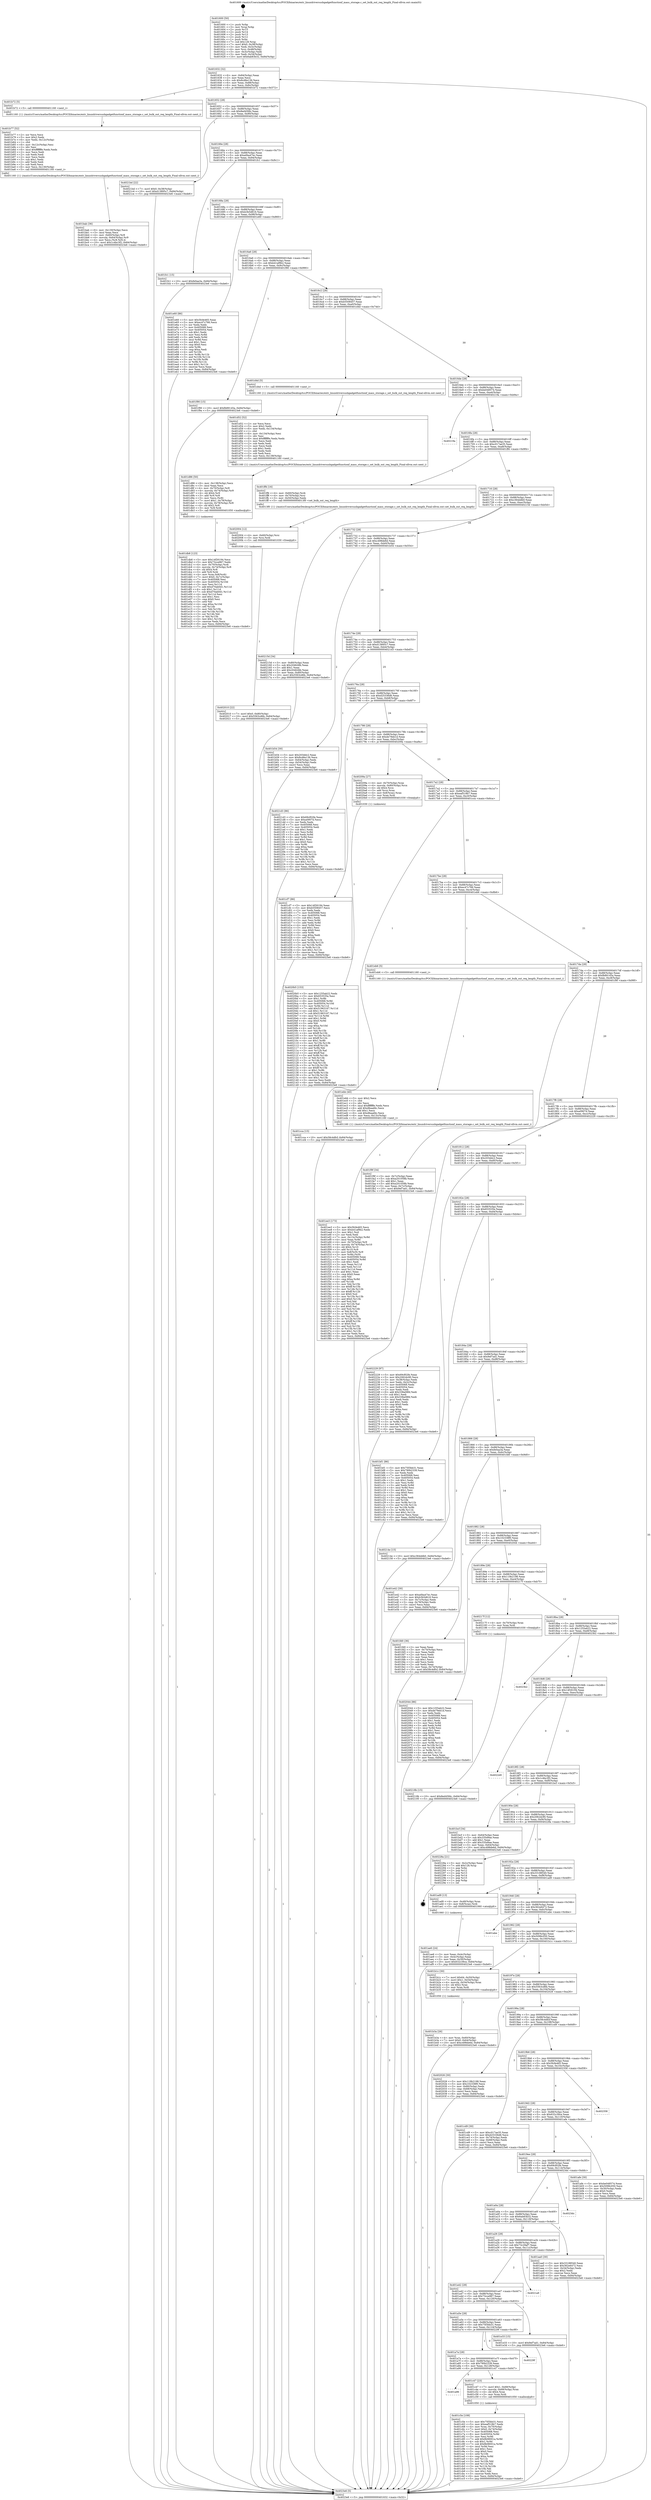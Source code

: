 digraph "0x401600" {
  label = "0x401600 (/mnt/c/Users/mathe/Desktop/tcc/POCII/binaries/extr_linuxdriversusbgadgetfunctionf_mass_storage.c_set_bulk_out_req_length_Final-ollvm.out::main(0))"
  labelloc = "t"
  node[shape=record]

  Entry [label="",width=0.3,height=0.3,shape=circle,fillcolor=black,style=filled]
  "0x401632" [label="{
     0x401632 [32]\l
     | [instrs]\l
     &nbsp;&nbsp;0x401632 \<+6\>: mov -0x84(%rbp),%eax\l
     &nbsp;&nbsp;0x401638 \<+2\>: mov %eax,%ecx\l
     &nbsp;&nbsp;0x40163a \<+6\>: sub $0x8cd6e136,%ecx\l
     &nbsp;&nbsp;0x401640 \<+6\>: mov %eax,-0x88(%rbp)\l
     &nbsp;&nbsp;0x401646 \<+6\>: mov %ecx,-0x8c(%rbp)\l
     &nbsp;&nbsp;0x40164c \<+6\>: je 0000000000401b72 \<main+0x572\>\l
  }"]
  "0x401b72" [label="{
     0x401b72 [5]\l
     | [instrs]\l
     &nbsp;&nbsp;0x401b72 \<+5\>: call 0000000000401160 \<next_i\>\l
     | [calls]\l
     &nbsp;&nbsp;0x401160 \{1\} (/mnt/c/Users/mathe/Desktop/tcc/POCII/binaries/extr_linuxdriversusbgadgetfunctionf_mass_storage.c_set_bulk_out_req_length_Final-ollvm.out::next_i)\l
  }"]
  "0x401652" [label="{
     0x401652 [28]\l
     | [instrs]\l
     &nbsp;&nbsp;0x401652 \<+5\>: jmp 0000000000401657 \<main+0x57\>\l
     &nbsp;&nbsp;0x401657 \<+6\>: mov -0x88(%rbp),%eax\l
     &nbsp;&nbsp;0x40165d \<+5\>: sub $0x8ed45fdc,%eax\l
     &nbsp;&nbsp;0x401662 \<+6\>: mov %eax,-0x90(%rbp)\l
     &nbsp;&nbsp;0x401668 \<+6\>: je 00000000004021bd \<main+0xbbd\>\l
  }"]
  Exit [label="",width=0.3,height=0.3,shape=circle,fillcolor=black,style=filled,peripheries=2]
  "0x4021bd" [label="{
     0x4021bd [22]\l
     | [instrs]\l
     &nbsp;&nbsp;0x4021bd \<+7\>: movl $0x0,-0x38(%rbp)\l
     &nbsp;&nbsp;0x4021c4 \<+10\>: movl $0xd13895c7,-0x84(%rbp)\l
     &nbsp;&nbsp;0x4021ce \<+5\>: jmp 00000000004023e6 \<main+0xde6\>\l
  }"]
  "0x40166e" [label="{
     0x40166e [28]\l
     | [instrs]\l
     &nbsp;&nbsp;0x40166e \<+5\>: jmp 0000000000401673 \<main+0x73\>\l
     &nbsp;&nbsp;0x401673 \<+6\>: mov -0x88(%rbp),%eax\l
     &nbsp;&nbsp;0x401679 \<+5\>: sub $0xa0ba47ec,%eax\l
     &nbsp;&nbsp;0x40167e \<+6\>: mov %eax,-0x94(%rbp)\l
     &nbsp;&nbsp;0x401684 \<+6\>: je 0000000000401fc1 \<main+0x9c1\>\l
  }"]
  "0x40218b" [label="{
     0x40218b [15]\l
     | [instrs]\l
     &nbsp;&nbsp;0x40218b \<+10\>: movl $0x8ed45fdc,-0x84(%rbp)\l
     &nbsp;&nbsp;0x402195 \<+5\>: jmp 00000000004023e6 \<main+0xde6\>\l
  }"]
  "0x401fc1" [label="{
     0x401fc1 [15]\l
     | [instrs]\l
     &nbsp;&nbsp;0x401fc1 \<+10\>: movl $0xfe0aa3a,-0x84(%rbp)\l
     &nbsp;&nbsp;0x401fcb \<+5\>: jmp 00000000004023e6 \<main+0xde6\>\l
  }"]
  "0x40168a" [label="{
     0x40168a [28]\l
     | [instrs]\l
     &nbsp;&nbsp;0x40168a \<+5\>: jmp 000000000040168f \<main+0x8f\>\l
     &nbsp;&nbsp;0x40168f \<+6\>: mov -0x88(%rbp),%eax\l
     &nbsp;&nbsp;0x401695 \<+5\>: sub $0xb3b5d616,%eax\l
     &nbsp;&nbsp;0x40169a \<+6\>: mov %eax,-0x98(%rbp)\l
     &nbsp;&nbsp;0x4016a0 \<+6\>: je 0000000000401e60 \<main+0x860\>\l
  }"]
  "0x4020b5" [label="{
     0x4020b5 [153]\l
     | [instrs]\l
     &nbsp;&nbsp;0x4020b5 \<+5\>: mov $0x1255ab22,%edx\l
     &nbsp;&nbsp;0x4020ba \<+5\>: mov $0x653535e,%esi\l
     &nbsp;&nbsp;0x4020bf \<+3\>: mov $0x1,%r8b\l
     &nbsp;&nbsp;0x4020c2 \<+8\>: mov 0x405068,%r9d\l
     &nbsp;&nbsp;0x4020ca \<+8\>: mov 0x405054,%r10d\l
     &nbsp;&nbsp;0x4020d2 \<+3\>: mov %r9d,%r11d\l
     &nbsp;&nbsp;0x4020d5 \<+7\>: add $0x51963167,%r11d\l
     &nbsp;&nbsp;0x4020dc \<+4\>: sub $0x1,%r11d\l
     &nbsp;&nbsp;0x4020e0 \<+7\>: sub $0x51963167,%r11d\l
     &nbsp;&nbsp;0x4020e7 \<+4\>: imul %r11d,%r9d\l
     &nbsp;&nbsp;0x4020eb \<+4\>: and $0x1,%r9d\l
     &nbsp;&nbsp;0x4020ef \<+4\>: cmp $0x0,%r9d\l
     &nbsp;&nbsp;0x4020f3 \<+3\>: sete %bl\l
     &nbsp;&nbsp;0x4020f6 \<+4\>: cmp $0xa,%r10d\l
     &nbsp;&nbsp;0x4020fa \<+4\>: setl %r14b\l
     &nbsp;&nbsp;0x4020fe \<+3\>: mov %bl,%r15b\l
     &nbsp;&nbsp;0x402101 \<+4\>: xor $0xff,%r15b\l
     &nbsp;&nbsp;0x402105 \<+3\>: mov %r14b,%r12b\l
     &nbsp;&nbsp;0x402108 \<+4\>: xor $0xff,%r12b\l
     &nbsp;&nbsp;0x40210c \<+4\>: xor $0x1,%r8b\l
     &nbsp;&nbsp;0x402110 \<+3\>: mov %r15b,%r13b\l
     &nbsp;&nbsp;0x402113 \<+4\>: and $0xff,%r13b\l
     &nbsp;&nbsp;0x402117 \<+3\>: and %r8b,%bl\l
     &nbsp;&nbsp;0x40211a \<+3\>: mov %r12b,%al\l
     &nbsp;&nbsp;0x40211d \<+2\>: and $0xff,%al\l
     &nbsp;&nbsp;0x40211f \<+3\>: and %r8b,%r14b\l
     &nbsp;&nbsp;0x402122 \<+3\>: or %bl,%r13b\l
     &nbsp;&nbsp;0x402125 \<+3\>: or %r14b,%al\l
     &nbsp;&nbsp;0x402128 \<+3\>: xor %al,%r13b\l
     &nbsp;&nbsp;0x40212b \<+3\>: or %r12b,%r15b\l
     &nbsp;&nbsp;0x40212e \<+4\>: xor $0xff,%r15b\l
     &nbsp;&nbsp;0x402132 \<+4\>: or $0x1,%r8b\l
     &nbsp;&nbsp;0x402136 \<+3\>: and %r8b,%r15b\l
     &nbsp;&nbsp;0x402139 \<+3\>: or %r15b,%r13b\l
     &nbsp;&nbsp;0x40213c \<+4\>: test $0x1,%r13b\l
     &nbsp;&nbsp;0x402140 \<+3\>: cmovne %esi,%edx\l
     &nbsp;&nbsp;0x402143 \<+6\>: mov %edx,-0x84(%rbp)\l
     &nbsp;&nbsp;0x402149 \<+5\>: jmp 00000000004023e6 \<main+0xde6\>\l
  }"]
  "0x401e60" [label="{
     0x401e60 [86]\l
     | [instrs]\l
     &nbsp;&nbsp;0x401e60 \<+5\>: mov $0x5fcfe465,%eax\l
     &nbsp;&nbsp;0x401e65 \<+5\>: mov $0xec47c766,%ecx\l
     &nbsp;&nbsp;0x401e6a \<+2\>: xor %edx,%edx\l
     &nbsp;&nbsp;0x401e6c \<+7\>: mov 0x405068,%esi\l
     &nbsp;&nbsp;0x401e73 \<+7\>: mov 0x405054,%edi\l
     &nbsp;&nbsp;0x401e7a \<+3\>: sub $0x1,%edx\l
     &nbsp;&nbsp;0x401e7d \<+3\>: mov %esi,%r8d\l
     &nbsp;&nbsp;0x401e80 \<+3\>: add %edx,%r8d\l
     &nbsp;&nbsp;0x401e83 \<+4\>: imul %r8d,%esi\l
     &nbsp;&nbsp;0x401e87 \<+3\>: and $0x1,%esi\l
     &nbsp;&nbsp;0x401e8a \<+3\>: cmp $0x0,%esi\l
     &nbsp;&nbsp;0x401e8d \<+4\>: sete %r9b\l
     &nbsp;&nbsp;0x401e91 \<+3\>: cmp $0xa,%edi\l
     &nbsp;&nbsp;0x401e94 \<+4\>: setl %r10b\l
     &nbsp;&nbsp;0x401e98 \<+3\>: mov %r9b,%r11b\l
     &nbsp;&nbsp;0x401e9b \<+3\>: and %r10b,%r11b\l
     &nbsp;&nbsp;0x401e9e \<+3\>: xor %r10b,%r9b\l
     &nbsp;&nbsp;0x401ea1 \<+3\>: or %r9b,%r11b\l
     &nbsp;&nbsp;0x401ea4 \<+4\>: test $0x1,%r11b\l
     &nbsp;&nbsp;0x401ea8 \<+3\>: cmovne %ecx,%eax\l
     &nbsp;&nbsp;0x401eab \<+6\>: mov %eax,-0x84(%rbp)\l
     &nbsp;&nbsp;0x401eb1 \<+5\>: jmp 00000000004023e6 \<main+0xde6\>\l
  }"]
  "0x4016a6" [label="{
     0x4016a6 [28]\l
     | [instrs]\l
     &nbsp;&nbsp;0x4016a6 \<+5\>: jmp 00000000004016ab \<main+0xab\>\l
     &nbsp;&nbsp;0x4016ab \<+6\>: mov -0x88(%rbp),%eax\l
     &nbsp;&nbsp;0x4016b1 \<+5\>: sub $0xb41af9b2,%eax\l
     &nbsp;&nbsp;0x4016b6 \<+6\>: mov %eax,-0x9c(%rbp)\l
     &nbsp;&nbsp;0x4016bc \<+6\>: je 0000000000401f90 \<main+0x990\>\l
  }"]
  "0x402010" [label="{
     0x402010 [22]\l
     | [instrs]\l
     &nbsp;&nbsp;0x402010 \<+7\>: movl $0x0,-0x80(%rbp)\l
     &nbsp;&nbsp;0x402017 \<+10\>: movl $0x5563cd6b,-0x84(%rbp)\l
     &nbsp;&nbsp;0x402021 \<+5\>: jmp 00000000004023e6 \<main+0xde6\>\l
  }"]
  "0x401f90" [label="{
     0x401f90 [15]\l
     | [instrs]\l
     &nbsp;&nbsp;0x401f90 \<+10\>: movl $0xfb89145a,-0x84(%rbp)\l
     &nbsp;&nbsp;0x401f9a \<+5\>: jmp 00000000004023e6 \<main+0xde6\>\l
  }"]
  "0x4016c2" [label="{
     0x4016c2 [28]\l
     | [instrs]\l
     &nbsp;&nbsp;0x4016c2 \<+5\>: jmp 00000000004016c7 \<main+0xc7\>\l
     &nbsp;&nbsp;0x4016c7 \<+6\>: mov -0x88(%rbp),%eax\l
     &nbsp;&nbsp;0x4016cd \<+5\>: sub $0xb5508457,%eax\l
     &nbsp;&nbsp;0x4016d2 \<+6\>: mov %eax,-0xa0(%rbp)\l
     &nbsp;&nbsp;0x4016d8 \<+6\>: je 0000000000401d4d \<main+0x74d\>\l
  }"]
  "0x402004" [label="{
     0x402004 [12]\l
     | [instrs]\l
     &nbsp;&nbsp;0x402004 \<+4\>: mov -0x60(%rbp),%rsi\l
     &nbsp;&nbsp;0x402008 \<+3\>: mov %rsi,%rdi\l
     &nbsp;&nbsp;0x40200b \<+5\>: call 0000000000401030 \<free@plt\>\l
     | [calls]\l
     &nbsp;&nbsp;0x401030 \{1\} (unknown)\l
  }"]
  "0x401d4d" [label="{
     0x401d4d [5]\l
     | [instrs]\l
     &nbsp;&nbsp;0x401d4d \<+5\>: call 0000000000401160 \<next_i\>\l
     | [calls]\l
     &nbsp;&nbsp;0x401160 \{1\} (/mnt/c/Users/mathe/Desktop/tcc/POCII/binaries/extr_linuxdriversusbgadgetfunctionf_mass_storage.c_set_bulk_out_req_length_Final-ollvm.out::next_i)\l
  }"]
  "0x4016de" [label="{
     0x4016de [28]\l
     | [instrs]\l
     &nbsp;&nbsp;0x4016de \<+5\>: jmp 00000000004016e3 \<main+0xe3\>\l
     &nbsp;&nbsp;0x4016e3 \<+6\>: mov -0x88(%rbp),%eax\l
     &nbsp;&nbsp;0x4016e9 \<+5\>: sub $0xbe048574,%eax\l
     &nbsp;&nbsp;0x4016ee \<+6\>: mov %eax,-0xa4(%rbp)\l
     &nbsp;&nbsp;0x4016f4 \<+6\>: je 000000000040219a \<main+0xb9a\>\l
  }"]
  "0x401ee3" [label="{
     0x401ee3 [173]\l
     | [instrs]\l
     &nbsp;&nbsp;0x401ee3 \<+5\>: mov $0x5fcfe465,%ecx\l
     &nbsp;&nbsp;0x401ee8 \<+5\>: mov $0xb41af9b2,%edx\l
     &nbsp;&nbsp;0x401eed \<+3\>: mov $0x1,%sil\l
     &nbsp;&nbsp;0x401ef0 \<+2\>: xor %edi,%edi\l
     &nbsp;&nbsp;0x401ef2 \<+7\>: mov -0x13c(%rbp),%r8d\l
     &nbsp;&nbsp;0x401ef9 \<+4\>: imul %eax,%r8d\l
     &nbsp;&nbsp;0x401efd \<+4\>: mov -0x70(%rbp),%r9\l
     &nbsp;&nbsp;0x401f01 \<+4\>: movslq -0x74(%rbp),%r10\l
     &nbsp;&nbsp;0x401f05 \<+4\>: shl $0x4,%r10\l
     &nbsp;&nbsp;0x401f09 \<+3\>: add %r10,%r9\l
     &nbsp;&nbsp;0x401f0c \<+4\>: mov 0x8(%r9),%r9\l
     &nbsp;&nbsp;0x401f10 \<+3\>: mov %r8d,(%r9)\l
     &nbsp;&nbsp;0x401f13 \<+7\>: mov 0x405068,%eax\l
     &nbsp;&nbsp;0x401f1a \<+8\>: mov 0x405054,%r8d\l
     &nbsp;&nbsp;0x401f22 \<+3\>: sub $0x1,%edi\l
     &nbsp;&nbsp;0x401f25 \<+3\>: mov %eax,%r11d\l
     &nbsp;&nbsp;0x401f28 \<+3\>: add %edi,%r11d\l
     &nbsp;&nbsp;0x401f2b \<+4\>: imul %r11d,%eax\l
     &nbsp;&nbsp;0x401f2f \<+3\>: and $0x1,%eax\l
     &nbsp;&nbsp;0x401f32 \<+3\>: cmp $0x0,%eax\l
     &nbsp;&nbsp;0x401f35 \<+3\>: sete %bl\l
     &nbsp;&nbsp;0x401f38 \<+4\>: cmp $0xa,%r8d\l
     &nbsp;&nbsp;0x401f3c \<+4\>: setl %r14b\l
     &nbsp;&nbsp;0x401f40 \<+3\>: mov %bl,%r15b\l
     &nbsp;&nbsp;0x401f43 \<+4\>: xor $0xff,%r15b\l
     &nbsp;&nbsp;0x401f47 \<+3\>: mov %r14b,%r12b\l
     &nbsp;&nbsp;0x401f4a \<+4\>: xor $0xff,%r12b\l
     &nbsp;&nbsp;0x401f4e \<+4\>: xor $0x0,%sil\l
     &nbsp;&nbsp;0x401f52 \<+3\>: mov %r15b,%r13b\l
     &nbsp;&nbsp;0x401f55 \<+4\>: and $0x0,%r13b\l
     &nbsp;&nbsp;0x401f59 \<+3\>: and %sil,%bl\l
     &nbsp;&nbsp;0x401f5c \<+3\>: mov %r12b,%al\l
     &nbsp;&nbsp;0x401f5f \<+2\>: and $0x0,%al\l
     &nbsp;&nbsp;0x401f61 \<+3\>: and %sil,%r14b\l
     &nbsp;&nbsp;0x401f64 \<+3\>: or %bl,%r13b\l
     &nbsp;&nbsp;0x401f67 \<+3\>: or %r14b,%al\l
     &nbsp;&nbsp;0x401f6a \<+3\>: xor %al,%r13b\l
     &nbsp;&nbsp;0x401f6d \<+3\>: or %r12b,%r15b\l
     &nbsp;&nbsp;0x401f70 \<+4\>: xor $0xff,%r15b\l
     &nbsp;&nbsp;0x401f74 \<+4\>: or $0x0,%sil\l
     &nbsp;&nbsp;0x401f78 \<+3\>: and %sil,%r15b\l
     &nbsp;&nbsp;0x401f7b \<+3\>: or %r15b,%r13b\l
     &nbsp;&nbsp;0x401f7e \<+4\>: test $0x1,%r13b\l
     &nbsp;&nbsp;0x401f82 \<+3\>: cmovne %edx,%ecx\l
     &nbsp;&nbsp;0x401f85 \<+6\>: mov %ecx,-0x84(%rbp)\l
     &nbsp;&nbsp;0x401f8b \<+5\>: jmp 00000000004023e6 \<main+0xde6\>\l
  }"]
  "0x40219a" [label="{
     0x40219a\l
  }", style=dashed]
  "0x4016fa" [label="{
     0x4016fa [28]\l
     | [instrs]\l
     &nbsp;&nbsp;0x4016fa \<+5\>: jmp 00000000004016ff \<main+0xff\>\l
     &nbsp;&nbsp;0x4016ff \<+6\>: mov -0x88(%rbp),%eax\l
     &nbsp;&nbsp;0x401705 \<+5\>: sub $0xc017ae35,%eax\l
     &nbsp;&nbsp;0x40170a \<+6\>: mov %eax,-0xa8(%rbp)\l
     &nbsp;&nbsp;0x401710 \<+6\>: je 0000000000401ff4 \<main+0x9f4\>\l
  }"]
  "0x401ebb" [label="{
     0x401ebb [40]\l
     | [instrs]\l
     &nbsp;&nbsp;0x401ebb \<+5\>: mov $0x2,%ecx\l
     &nbsp;&nbsp;0x401ec0 \<+1\>: cltd\l
     &nbsp;&nbsp;0x401ec1 \<+2\>: idiv %ecx\l
     &nbsp;&nbsp;0x401ec3 \<+6\>: imul $0xfffffffe,%edx,%ecx\l
     &nbsp;&nbsp;0x401ec9 \<+6\>: add $0xdfeaafdc,%ecx\l
     &nbsp;&nbsp;0x401ecf \<+3\>: add $0x1,%ecx\l
     &nbsp;&nbsp;0x401ed2 \<+6\>: sub $0xdfeaafdc,%ecx\l
     &nbsp;&nbsp;0x401ed8 \<+6\>: mov %ecx,-0x13c(%rbp)\l
     &nbsp;&nbsp;0x401ede \<+5\>: call 0000000000401160 \<next_i\>\l
     | [calls]\l
     &nbsp;&nbsp;0x401160 \{1\} (/mnt/c/Users/mathe/Desktop/tcc/POCII/binaries/extr_linuxdriversusbgadgetfunctionf_mass_storage.c_set_bulk_out_req_length_Final-ollvm.out::next_i)\l
  }"]
  "0x401ff4" [label="{
     0x401ff4 [16]\l
     | [instrs]\l
     &nbsp;&nbsp;0x401ff4 \<+4\>: mov -0x60(%rbp),%rdi\l
     &nbsp;&nbsp;0x401ff8 \<+4\>: mov -0x70(%rbp),%rsi\l
     &nbsp;&nbsp;0x401ffc \<+3\>: mov -0x50(%rbp),%edx\l
     &nbsp;&nbsp;0x401fff \<+5\>: call 00000000004013f0 \<set_bulk_out_req_length\>\l
     | [calls]\l
     &nbsp;&nbsp;0x4013f0 \{1\} (/mnt/c/Users/mathe/Desktop/tcc/POCII/binaries/extr_linuxdriversusbgadgetfunctionf_mass_storage.c_set_bulk_out_req_length_Final-ollvm.out::set_bulk_out_req_length)\l
  }"]
  "0x401716" [label="{
     0x401716 [28]\l
     | [instrs]\l
     &nbsp;&nbsp;0x401716 \<+5\>: jmp 000000000040171b \<main+0x11b\>\l
     &nbsp;&nbsp;0x40171b \<+6\>: mov -0x88(%rbp),%eax\l
     &nbsp;&nbsp;0x401721 \<+5\>: sub $0xc364ddb0,%eax\l
     &nbsp;&nbsp;0x401726 \<+6\>: mov %eax,-0xac(%rbp)\l
     &nbsp;&nbsp;0x40172c \<+6\>: je 000000000040215d \<main+0xb5d\>\l
  }"]
  "0x401db8" [label="{
     0x401db8 [123]\l
     | [instrs]\l
     &nbsp;&nbsp;0x401db8 \<+5\>: mov $0x14f26194,%ecx\l
     &nbsp;&nbsp;0x401dbd \<+5\>: mov $0x73cce967,%edx\l
     &nbsp;&nbsp;0x401dc2 \<+4\>: mov -0x70(%rbp),%rdi\l
     &nbsp;&nbsp;0x401dc6 \<+4\>: movslq -0x74(%rbp),%r8\l
     &nbsp;&nbsp;0x401dca \<+4\>: shl $0x4,%r8\l
     &nbsp;&nbsp;0x401dce \<+3\>: add %r8,%rdi\l
     &nbsp;&nbsp;0x401dd1 \<+4\>: mov %rax,0x8(%rdi)\l
     &nbsp;&nbsp;0x401dd5 \<+7\>: movl $0x0,-0x7c(%rbp)\l
     &nbsp;&nbsp;0x401ddc \<+7\>: mov 0x405068,%esi\l
     &nbsp;&nbsp;0x401de3 \<+8\>: mov 0x405054,%r10d\l
     &nbsp;&nbsp;0x401deb \<+3\>: mov %esi,%r11d\l
     &nbsp;&nbsp;0x401dee \<+7\>: add $0xd70ab0d1,%r11d\l
     &nbsp;&nbsp;0x401df5 \<+4\>: sub $0x1,%r11d\l
     &nbsp;&nbsp;0x401df9 \<+7\>: sub $0xd70ab0d1,%r11d\l
     &nbsp;&nbsp;0x401e00 \<+4\>: imul %r11d,%esi\l
     &nbsp;&nbsp;0x401e04 \<+3\>: and $0x1,%esi\l
     &nbsp;&nbsp;0x401e07 \<+3\>: cmp $0x0,%esi\l
     &nbsp;&nbsp;0x401e0a \<+3\>: sete %bl\l
     &nbsp;&nbsp;0x401e0d \<+4\>: cmp $0xa,%r10d\l
     &nbsp;&nbsp;0x401e11 \<+4\>: setl %r14b\l
     &nbsp;&nbsp;0x401e15 \<+3\>: mov %bl,%r15b\l
     &nbsp;&nbsp;0x401e18 \<+3\>: and %r14b,%r15b\l
     &nbsp;&nbsp;0x401e1b \<+3\>: xor %r14b,%bl\l
     &nbsp;&nbsp;0x401e1e \<+3\>: or %bl,%r15b\l
     &nbsp;&nbsp;0x401e21 \<+4\>: test $0x1,%r15b\l
     &nbsp;&nbsp;0x401e25 \<+3\>: cmovne %edx,%ecx\l
     &nbsp;&nbsp;0x401e28 \<+6\>: mov %ecx,-0x84(%rbp)\l
     &nbsp;&nbsp;0x401e2e \<+5\>: jmp 00000000004023e6 \<main+0xde6\>\l
  }"]
  "0x40215d" [label="{
     0x40215d [34]\l
     | [instrs]\l
     &nbsp;&nbsp;0x40215d \<+3\>: mov -0x80(%rbp),%eax\l
     &nbsp;&nbsp;0x402160 \<+5\>: sub $0x204fcfdb,%eax\l
     &nbsp;&nbsp;0x402165 \<+3\>: add $0x1,%eax\l
     &nbsp;&nbsp;0x402168 \<+5\>: add $0x204fcfdb,%eax\l
     &nbsp;&nbsp;0x40216d \<+3\>: mov %eax,-0x80(%rbp)\l
     &nbsp;&nbsp;0x402170 \<+10\>: movl $0x5563cd6b,-0x84(%rbp)\l
     &nbsp;&nbsp;0x40217a \<+5\>: jmp 00000000004023e6 \<main+0xde6\>\l
  }"]
  "0x401732" [label="{
     0x401732 [28]\l
     | [instrs]\l
     &nbsp;&nbsp;0x401732 \<+5\>: jmp 0000000000401737 \<main+0x137\>\l
     &nbsp;&nbsp;0x401737 \<+6\>: mov -0x88(%rbp),%eax\l
     &nbsp;&nbsp;0x40173d \<+5\>: sub $0xc498de6d,%eax\l
     &nbsp;&nbsp;0x401742 \<+6\>: mov %eax,-0xb0(%rbp)\l
     &nbsp;&nbsp;0x401748 \<+6\>: je 0000000000401b54 \<main+0x554\>\l
  }"]
  "0x401d86" [label="{
     0x401d86 [50]\l
     | [instrs]\l
     &nbsp;&nbsp;0x401d86 \<+6\>: mov -0x138(%rbp),%ecx\l
     &nbsp;&nbsp;0x401d8c \<+3\>: imul %eax,%ecx\l
     &nbsp;&nbsp;0x401d8f \<+4\>: mov -0x70(%rbp),%r8\l
     &nbsp;&nbsp;0x401d93 \<+4\>: movslq -0x74(%rbp),%r9\l
     &nbsp;&nbsp;0x401d97 \<+4\>: shl $0x4,%r9\l
     &nbsp;&nbsp;0x401d9b \<+3\>: add %r9,%r8\l
     &nbsp;&nbsp;0x401d9e \<+3\>: mov %ecx,(%r8)\l
     &nbsp;&nbsp;0x401da1 \<+7\>: movl $0x1,-0x78(%rbp)\l
     &nbsp;&nbsp;0x401da8 \<+4\>: movslq -0x78(%rbp),%r8\l
     &nbsp;&nbsp;0x401dac \<+4\>: shl $0x2,%r8\l
     &nbsp;&nbsp;0x401db0 \<+3\>: mov %r8,%rdi\l
     &nbsp;&nbsp;0x401db3 \<+5\>: call 0000000000401050 \<malloc@plt\>\l
     | [calls]\l
     &nbsp;&nbsp;0x401050 \{1\} (unknown)\l
  }"]
  "0x401b54" [label="{
     0x401b54 [30]\l
     | [instrs]\l
     &nbsp;&nbsp;0x401b54 \<+5\>: mov $0x203ddc2,%eax\l
     &nbsp;&nbsp;0x401b59 \<+5\>: mov $0x8cd6e136,%ecx\l
     &nbsp;&nbsp;0x401b5e \<+3\>: mov -0x64(%rbp),%edx\l
     &nbsp;&nbsp;0x401b61 \<+3\>: cmp -0x54(%rbp),%edx\l
     &nbsp;&nbsp;0x401b64 \<+3\>: cmovl %ecx,%eax\l
     &nbsp;&nbsp;0x401b67 \<+6\>: mov %eax,-0x84(%rbp)\l
     &nbsp;&nbsp;0x401b6d \<+5\>: jmp 00000000004023e6 \<main+0xde6\>\l
  }"]
  "0x40174e" [label="{
     0x40174e [28]\l
     | [instrs]\l
     &nbsp;&nbsp;0x40174e \<+5\>: jmp 0000000000401753 \<main+0x153\>\l
     &nbsp;&nbsp;0x401753 \<+6\>: mov -0x88(%rbp),%eax\l
     &nbsp;&nbsp;0x401759 \<+5\>: sub $0xd13895c7,%eax\l
     &nbsp;&nbsp;0x40175e \<+6\>: mov %eax,-0xb4(%rbp)\l
     &nbsp;&nbsp;0x401764 \<+6\>: je 00000000004021d3 \<main+0xbd3\>\l
  }"]
  "0x401d52" [label="{
     0x401d52 [52]\l
     | [instrs]\l
     &nbsp;&nbsp;0x401d52 \<+2\>: xor %ecx,%ecx\l
     &nbsp;&nbsp;0x401d54 \<+5\>: mov $0x2,%edx\l
     &nbsp;&nbsp;0x401d59 \<+6\>: mov %edx,-0x134(%rbp)\l
     &nbsp;&nbsp;0x401d5f \<+1\>: cltd\l
     &nbsp;&nbsp;0x401d60 \<+6\>: mov -0x134(%rbp),%esi\l
     &nbsp;&nbsp;0x401d66 \<+2\>: idiv %esi\l
     &nbsp;&nbsp;0x401d68 \<+6\>: imul $0xfffffffe,%edx,%edx\l
     &nbsp;&nbsp;0x401d6e \<+2\>: mov %ecx,%edi\l
     &nbsp;&nbsp;0x401d70 \<+2\>: sub %edx,%edi\l
     &nbsp;&nbsp;0x401d72 \<+2\>: mov %ecx,%edx\l
     &nbsp;&nbsp;0x401d74 \<+3\>: sub $0x1,%edx\l
     &nbsp;&nbsp;0x401d77 \<+2\>: add %edx,%edi\l
     &nbsp;&nbsp;0x401d79 \<+2\>: sub %edi,%ecx\l
     &nbsp;&nbsp;0x401d7b \<+6\>: mov %ecx,-0x138(%rbp)\l
     &nbsp;&nbsp;0x401d81 \<+5\>: call 0000000000401160 \<next_i\>\l
     | [calls]\l
     &nbsp;&nbsp;0x401160 \{1\} (/mnt/c/Users/mathe/Desktop/tcc/POCII/binaries/extr_linuxdriversusbgadgetfunctionf_mass_storage.c_set_bulk_out_req_length_Final-ollvm.out::next_i)\l
  }"]
  "0x4021d3" [label="{
     0x4021d3 [86]\l
     | [instrs]\l
     &nbsp;&nbsp;0x4021d3 \<+5\>: mov $0x69cf02fe,%eax\l
     &nbsp;&nbsp;0x4021d8 \<+5\>: mov $0xa0907d,%ecx\l
     &nbsp;&nbsp;0x4021dd \<+2\>: xor %edx,%edx\l
     &nbsp;&nbsp;0x4021df \<+7\>: mov 0x405068,%esi\l
     &nbsp;&nbsp;0x4021e6 \<+7\>: mov 0x405054,%edi\l
     &nbsp;&nbsp;0x4021ed \<+3\>: sub $0x1,%edx\l
     &nbsp;&nbsp;0x4021f0 \<+3\>: mov %esi,%r8d\l
     &nbsp;&nbsp;0x4021f3 \<+3\>: add %edx,%r8d\l
     &nbsp;&nbsp;0x4021f6 \<+4\>: imul %r8d,%esi\l
     &nbsp;&nbsp;0x4021fa \<+3\>: and $0x1,%esi\l
     &nbsp;&nbsp;0x4021fd \<+3\>: cmp $0x0,%esi\l
     &nbsp;&nbsp;0x402200 \<+4\>: sete %r9b\l
     &nbsp;&nbsp;0x402204 \<+3\>: cmp $0xa,%edi\l
     &nbsp;&nbsp;0x402207 \<+4\>: setl %r10b\l
     &nbsp;&nbsp;0x40220b \<+3\>: mov %r9b,%r11b\l
     &nbsp;&nbsp;0x40220e \<+3\>: and %r10b,%r11b\l
     &nbsp;&nbsp;0x402211 \<+3\>: xor %r10b,%r9b\l
     &nbsp;&nbsp;0x402214 \<+3\>: or %r9b,%r11b\l
     &nbsp;&nbsp;0x402217 \<+4\>: test $0x1,%r11b\l
     &nbsp;&nbsp;0x40221b \<+3\>: cmovne %ecx,%eax\l
     &nbsp;&nbsp;0x40221e \<+6\>: mov %eax,-0x84(%rbp)\l
     &nbsp;&nbsp;0x402224 \<+5\>: jmp 00000000004023e6 \<main+0xde6\>\l
  }"]
  "0x40176a" [label="{
     0x40176a [28]\l
     | [instrs]\l
     &nbsp;&nbsp;0x40176a \<+5\>: jmp 000000000040176f \<main+0x16f\>\l
     &nbsp;&nbsp;0x40176f \<+6\>: mov -0x88(%rbp),%eax\l
     &nbsp;&nbsp;0x401775 \<+5\>: sub $0xd25336d6,%eax\l
     &nbsp;&nbsp;0x40177a \<+6\>: mov %eax,-0xb8(%rbp)\l
     &nbsp;&nbsp;0x401780 \<+6\>: je 0000000000401cf7 \<main+0x6f7\>\l
  }"]
  "0x401c5e" [label="{
     0x401c5e [108]\l
     | [instrs]\l
     &nbsp;&nbsp;0x401c5e \<+5\>: mov $0x75f3bb31,%ecx\l
     &nbsp;&nbsp;0x401c63 \<+5\>: mov $0xeaf518b7,%edx\l
     &nbsp;&nbsp;0x401c68 \<+4\>: mov %rax,-0x70(%rbp)\l
     &nbsp;&nbsp;0x401c6c \<+7\>: movl $0x0,-0x74(%rbp)\l
     &nbsp;&nbsp;0x401c73 \<+7\>: mov 0x405068,%esi\l
     &nbsp;&nbsp;0x401c7a \<+8\>: mov 0x405054,%r8d\l
     &nbsp;&nbsp;0x401c82 \<+3\>: mov %esi,%r9d\l
     &nbsp;&nbsp;0x401c85 \<+7\>: add $0xfb08001a,%r9d\l
     &nbsp;&nbsp;0x401c8c \<+4\>: sub $0x1,%r9d\l
     &nbsp;&nbsp;0x401c90 \<+7\>: sub $0xfb08001a,%r9d\l
     &nbsp;&nbsp;0x401c97 \<+4\>: imul %r9d,%esi\l
     &nbsp;&nbsp;0x401c9b \<+3\>: and $0x1,%esi\l
     &nbsp;&nbsp;0x401c9e \<+3\>: cmp $0x0,%esi\l
     &nbsp;&nbsp;0x401ca1 \<+4\>: sete %r10b\l
     &nbsp;&nbsp;0x401ca5 \<+4\>: cmp $0xa,%r8d\l
     &nbsp;&nbsp;0x401ca9 \<+4\>: setl %r11b\l
     &nbsp;&nbsp;0x401cad \<+3\>: mov %r10b,%bl\l
     &nbsp;&nbsp;0x401cb0 \<+3\>: and %r11b,%bl\l
     &nbsp;&nbsp;0x401cb3 \<+3\>: xor %r11b,%r10b\l
     &nbsp;&nbsp;0x401cb6 \<+3\>: or %r10b,%bl\l
     &nbsp;&nbsp;0x401cb9 \<+3\>: test $0x1,%bl\l
     &nbsp;&nbsp;0x401cbc \<+3\>: cmovne %edx,%ecx\l
     &nbsp;&nbsp;0x401cbf \<+6\>: mov %ecx,-0x84(%rbp)\l
     &nbsp;&nbsp;0x401cc5 \<+5\>: jmp 00000000004023e6 \<main+0xde6\>\l
  }"]
  "0x401cf7" [label="{
     0x401cf7 [86]\l
     | [instrs]\l
     &nbsp;&nbsp;0x401cf7 \<+5\>: mov $0x14f26194,%eax\l
     &nbsp;&nbsp;0x401cfc \<+5\>: mov $0xb5508457,%ecx\l
     &nbsp;&nbsp;0x401d01 \<+2\>: xor %edx,%edx\l
     &nbsp;&nbsp;0x401d03 \<+7\>: mov 0x405068,%esi\l
     &nbsp;&nbsp;0x401d0a \<+7\>: mov 0x405054,%edi\l
     &nbsp;&nbsp;0x401d11 \<+3\>: sub $0x1,%edx\l
     &nbsp;&nbsp;0x401d14 \<+3\>: mov %esi,%r8d\l
     &nbsp;&nbsp;0x401d17 \<+3\>: add %edx,%r8d\l
     &nbsp;&nbsp;0x401d1a \<+4\>: imul %r8d,%esi\l
     &nbsp;&nbsp;0x401d1e \<+3\>: and $0x1,%esi\l
     &nbsp;&nbsp;0x401d21 \<+3\>: cmp $0x0,%esi\l
     &nbsp;&nbsp;0x401d24 \<+4\>: sete %r9b\l
     &nbsp;&nbsp;0x401d28 \<+3\>: cmp $0xa,%edi\l
     &nbsp;&nbsp;0x401d2b \<+4\>: setl %r10b\l
     &nbsp;&nbsp;0x401d2f \<+3\>: mov %r9b,%r11b\l
     &nbsp;&nbsp;0x401d32 \<+3\>: and %r10b,%r11b\l
     &nbsp;&nbsp;0x401d35 \<+3\>: xor %r10b,%r9b\l
     &nbsp;&nbsp;0x401d38 \<+3\>: or %r9b,%r11b\l
     &nbsp;&nbsp;0x401d3b \<+4\>: test $0x1,%r11b\l
     &nbsp;&nbsp;0x401d3f \<+3\>: cmovne %ecx,%eax\l
     &nbsp;&nbsp;0x401d42 \<+6\>: mov %eax,-0x84(%rbp)\l
     &nbsp;&nbsp;0x401d48 \<+5\>: jmp 00000000004023e6 \<main+0xde6\>\l
  }"]
  "0x401786" [label="{
     0x401786 [28]\l
     | [instrs]\l
     &nbsp;&nbsp;0x401786 \<+5\>: jmp 000000000040178b \<main+0x18b\>\l
     &nbsp;&nbsp;0x40178b \<+6\>: mov -0x88(%rbp),%eax\l
     &nbsp;&nbsp;0x401791 \<+5\>: sub $0xde79eb1d,%eax\l
     &nbsp;&nbsp;0x401796 \<+6\>: mov %eax,-0xbc(%rbp)\l
     &nbsp;&nbsp;0x40179c \<+6\>: je 000000000040209a \<main+0xa9a\>\l
  }"]
  "0x401a96" [label="{
     0x401a96\l
  }", style=dashed]
  "0x40209a" [label="{
     0x40209a [27]\l
     | [instrs]\l
     &nbsp;&nbsp;0x40209a \<+4\>: mov -0x70(%rbp),%rax\l
     &nbsp;&nbsp;0x40209e \<+4\>: movslq -0x80(%rbp),%rcx\l
     &nbsp;&nbsp;0x4020a2 \<+4\>: shl $0x4,%rcx\l
     &nbsp;&nbsp;0x4020a6 \<+3\>: add %rcx,%rax\l
     &nbsp;&nbsp;0x4020a9 \<+4\>: mov 0x8(%rax),%rax\l
     &nbsp;&nbsp;0x4020ad \<+3\>: mov %rax,%rdi\l
     &nbsp;&nbsp;0x4020b0 \<+5\>: call 0000000000401030 \<free@plt\>\l
     | [calls]\l
     &nbsp;&nbsp;0x401030 \{1\} (unknown)\l
  }"]
  "0x4017a2" [label="{
     0x4017a2 [28]\l
     | [instrs]\l
     &nbsp;&nbsp;0x4017a2 \<+5\>: jmp 00000000004017a7 \<main+0x1a7\>\l
     &nbsp;&nbsp;0x4017a7 \<+6\>: mov -0x88(%rbp),%eax\l
     &nbsp;&nbsp;0x4017ad \<+5\>: sub $0xeaf518b7,%eax\l
     &nbsp;&nbsp;0x4017b2 \<+6\>: mov %eax,-0xc0(%rbp)\l
     &nbsp;&nbsp;0x4017b8 \<+6\>: je 0000000000401cca \<main+0x6ca\>\l
  }"]
  "0x401c47" [label="{
     0x401c47 [23]\l
     | [instrs]\l
     &nbsp;&nbsp;0x401c47 \<+7\>: movl $0x1,-0x68(%rbp)\l
     &nbsp;&nbsp;0x401c4e \<+4\>: movslq -0x68(%rbp),%rax\l
     &nbsp;&nbsp;0x401c52 \<+4\>: shl $0x4,%rax\l
     &nbsp;&nbsp;0x401c56 \<+3\>: mov %rax,%rdi\l
     &nbsp;&nbsp;0x401c59 \<+5\>: call 0000000000401050 \<malloc@plt\>\l
     | [calls]\l
     &nbsp;&nbsp;0x401050 \{1\} (unknown)\l
  }"]
  "0x401cca" [label="{
     0x401cca [15]\l
     | [instrs]\l
     &nbsp;&nbsp;0x401cca \<+10\>: movl $0x58c4dfcf,-0x84(%rbp)\l
     &nbsp;&nbsp;0x401cd4 \<+5\>: jmp 00000000004023e6 \<main+0xde6\>\l
  }"]
  "0x4017be" [label="{
     0x4017be [28]\l
     | [instrs]\l
     &nbsp;&nbsp;0x4017be \<+5\>: jmp 00000000004017c3 \<main+0x1c3\>\l
     &nbsp;&nbsp;0x4017c3 \<+6\>: mov -0x88(%rbp),%eax\l
     &nbsp;&nbsp;0x4017c9 \<+5\>: sub $0xec47c766,%eax\l
     &nbsp;&nbsp;0x4017ce \<+6\>: mov %eax,-0xc4(%rbp)\l
     &nbsp;&nbsp;0x4017d4 \<+6\>: je 0000000000401eb6 \<main+0x8b6\>\l
  }"]
  "0x401a7a" [label="{
     0x401a7a [28]\l
     | [instrs]\l
     &nbsp;&nbsp;0x401a7a \<+5\>: jmp 0000000000401a7f \<main+0x47f\>\l
     &nbsp;&nbsp;0x401a7f \<+6\>: mov -0x88(%rbp),%eax\l
     &nbsp;&nbsp;0x401a85 \<+5\>: sub $0x790b2339,%eax\l
     &nbsp;&nbsp;0x401a8a \<+6\>: mov %eax,-0x128(%rbp)\l
     &nbsp;&nbsp;0x401a90 \<+6\>: je 0000000000401c47 \<main+0x647\>\l
  }"]
  "0x401eb6" [label="{
     0x401eb6 [5]\l
     | [instrs]\l
     &nbsp;&nbsp;0x401eb6 \<+5\>: call 0000000000401160 \<next_i\>\l
     | [calls]\l
     &nbsp;&nbsp;0x401160 \{1\} (/mnt/c/Users/mathe/Desktop/tcc/POCII/binaries/extr_linuxdriversusbgadgetfunctionf_mass_storage.c_set_bulk_out_req_length_Final-ollvm.out::next_i)\l
  }"]
  "0x4017da" [label="{
     0x4017da [28]\l
     | [instrs]\l
     &nbsp;&nbsp;0x4017da \<+5\>: jmp 00000000004017df \<main+0x1df\>\l
     &nbsp;&nbsp;0x4017df \<+6\>: mov -0x88(%rbp),%eax\l
     &nbsp;&nbsp;0x4017e5 \<+5\>: sub $0xfb89145a,%eax\l
     &nbsp;&nbsp;0x4017ea \<+6\>: mov %eax,-0xc8(%rbp)\l
     &nbsp;&nbsp;0x4017f0 \<+6\>: je 0000000000401f9f \<main+0x99f\>\l
  }"]
  "0x40229f" [label="{
     0x40229f\l
  }", style=dashed]
  "0x401f9f" [label="{
     0x401f9f [34]\l
     | [instrs]\l
     &nbsp;&nbsp;0x401f9f \<+3\>: mov -0x7c(%rbp),%eax\l
     &nbsp;&nbsp;0x401fa2 \<+5\>: sub $0xa201058b,%eax\l
     &nbsp;&nbsp;0x401fa7 \<+3\>: add $0x1,%eax\l
     &nbsp;&nbsp;0x401faa \<+5\>: add $0xa201058b,%eax\l
     &nbsp;&nbsp;0x401faf \<+3\>: mov %eax,-0x7c(%rbp)\l
     &nbsp;&nbsp;0x401fb2 \<+10\>: movl $0x9ef7ad1,-0x84(%rbp)\l
     &nbsp;&nbsp;0x401fbc \<+5\>: jmp 00000000004023e6 \<main+0xde6\>\l
  }"]
  "0x4017f6" [label="{
     0x4017f6 [28]\l
     | [instrs]\l
     &nbsp;&nbsp;0x4017f6 \<+5\>: jmp 00000000004017fb \<main+0x1fb\>\l
     &nbsp;&nbsp;0x4017fb \<+6\>: mov -0x88(%rbp),%eax\l
     &nbsp;&nbsp;0x401801 \<+5\>: sub $0xa0907d,%eax\l
     &nbsp;&nbsp;0x401806 \<+6\>: mov %eax,-0xcc(%rbp)\l
     &nbsp;&nbsp;0x40180c \<+6\>: je 0000000000402229 \<main+0xc29\>\l
  }"]
  "0x401a5e" [label="{
     0x401a5e [28]\l
     | [instrs]\l
     &nbsp;&nbsp;0x401a5e \<+5\>: jmp 0000000000401a63 \<main+0x463\>\l
     &nbsp;&nbsp;0x401a63 \<+6\>: mov -0x88(%rbp),%eax\l
     &nbsp;&nbsp;0x401a69 \<+5\>: sub $0x75f3bb31,%eax\l
     &nbsp;&nbsp;0x401a6e \<+6\>: mov %eax,-0x124(%rbp)\l
     &nbsp;&nbsp;0x401a74 \<+6\>: je 000000000040229f \<main+0xc9f\>\l
  }"]
  "0x402229" [label="{
     0x402229 [97]\l
     | [instrs]\l
     &nbsp;&nbsp;0x402229 \<+5\>: mov $0x69cf02fe,%eax\l
     &nbsp;&nbsp;0x40222e \<+5\>: mov $0x2062dc90,%ecx\l
     &nbsp;&nbsp;0x402233 \<+3\>: mov -0x38(%rbp),%edx\l
     &nbsp;&nbsp;0x402236 \<+3\>: mov %edx,-0x2c(%rbp)\l
     &nbsp;&nbsp;0x402239 \<+7\>: mov 0x405068,%edx\l
     &nbsp;&nbsp;0x402240 \<+7\>: mov 0x405054,%esi\l
     &nbsp;&nbsp;0x402247 \<+2\>: mov %edx,%edi\l
     &nbsp;&nbsp;0x402249 \<+6\>: add $0x338a08fd,%edi\l
     &nbsp;&nbsp;0x40224f \<+3\>: sub $0x1,%edi\l
     &nbsp;&nbsp;0x402252 \<+6\>: sub $0x338a08fd,%edi\l
     &nbsp;&nbsp;0x402258 \<+3\>: imul %edi,%edx\l
     &nbsp;&nbsp;0x40225b \<+3\>: and $0x1,%edx\l
     &nbsp;&nbsp;0x40225e \<+3\>: cmp $0x0,%edx\l
     &nbsp;&nbsp;0x402261 \<+4\>: sete %r8b\l
     &nbsp;&nbsp;0x402265 \<+3\>: cmp $0xa,%esi\l
     &nbsp;&nbsp;0x402268 \<+4\>: setl %r9b\l
     &nbsp;&nbsp;0x40226c \<+3\>: mov %r8b,%r10b\l
     &nbsp;&nbsp;0x40226f \<+3\>: and %r9b,%r10b\l
     &nbsp;&nbsp;0x402272 \<+3\>: xor %r9b,%r8b\l
     &nbsp;&nbsp;0x402275 \<+3\>: or %r8b,%r10b\l
     &nbsp;&nbsp;0x402278 \<+4\>: test $0x1,%r10b\l
     &nbsp;&nbsp;0x40227c \<+3\>: cmovne %ecx,%eax\l
     &nbsp;&nbsp;0x40227f \<+6\>: mov %eax,-0x84(%rbp)\l
     &nbsp;&nbsp;0x402285 \<+5\>: jmp 00000000004023e6 \<main+0xde6\>\l
  }"]
  "0x401812" [label="{
     0x401812 [28]\l
     | [instrs]\l
     &nbsp;&nbsp;0x401812 \<+5\>: jmp 0000000000401817 \<main+0x217\>\l
     &nbsp;&nbsp;0x401817 \<+6\>: mov -0x88(%rbp),%eax\l
     &nbsp;&nbsp;0x40181d \<+5\>: sub $0x203ddc2,%eax\l
     &nbsp;&nbsp;0x401822 \<+6\>: mov %eax,-0xd0(%rbp)\l
     &nbsp;&nbsp;0x401828 \<+6\>: je 0000000000401bf1 \<main+0x5f1\>\l
  }"]
  "0x401e33" [label="{
     0x401e33 [15]\l
     | [instrs]\l
     &nbsp;&nbsp;0x401e33 \<+10\>: movl $0x9ef7ad1,-0x84(%rbp)\l
     &nbsp;&nbsp;0x401e3d \<+5\>: jmp 00000000004023e6 \<main+0xde6\>\l
  }"]
  "0x401bf1" [label="{
     0x401bf1 [86]\l
     | [instrs]\l
     &nbsp;&nbsp;0x401bf1 \<+5\>: mov $0x75f3bb31,%eax\l
     &nbsp;&nbsp;0x401bf6 \<+5\>: mov $0x790b2339,%ecx\l
     &nbsp;&nbsp;0x401bfb \<+2\>: xor %edx,%edx\l
     &nbsp;&nbsp;0x401bfd \<+7\>: mov 0x405068,%esi\l
     &nbsp;&nbsp;0x401c04 \<+7\>: mov 0x405054,%edi\l
     &nbsp;&nbsp;0x401c0b \<+3\>: sub $0x1,%edx\l
     &nbsp;&nbsp;0x401c0e \<+3\>: mov %esi,%r8d\l
     &nbsp;&nbsp;0x401c11 \<+3\>: add %edx,%r8d\l
     &nbsp;&nbsp;0x401c14 \<+4\>: imul %r8d,%esi\l
     &nbsp;&nbsp;0x401c18 \<+3\>: and $0x1,%esi\l
     &nbsp;&nbsp;0x401c1b \<+3\>: cmp $0x0,%esi\l
     &nbsp;&nbsp;0x401c1e \<+4\>: sete %r9b\l
     &nbsp;&nbsp;0x401c22 \<+3\>: cmp $0xa,%edi\l
     &nbsp;&nbsp;0x401c25 \<+4\>: setl %r10b\l
     &nbsp;&nbsp;0x401c29 \<+3\>: mov %r9b,%r11b\l
     &nbsp;&nbsp;0x401c2c \<+3\>: and %r10b,%r11b\l
     &nbsp;&nbsp;0x401c2f \<+3\>: xor %r10b,%r9b\l
     &nbsp;&nbsp;0x401c32 \<+3\>: or %r9b,%r11b\l
     &nbsp;&nbsp;0x401c35 \<+4\>: test $0x1,%r11b\l
     &nbsp;&nbsp;0x401c39 \<+3\>: cmovne %ecx,%eax\l
     &nbsp;&nbsp;0x401c3c \<+6\>: mov %eax,-0x84(%rbp)\l
     &nbsp;&nbsp;0x401c42 \<+5\>: jmp 00000000004023e6 \<main+0xde6\>\l
  }"]
  "0x40182e" [label="{
     0x40182e [28]\l
     | [instrs]\l
     &nbsp;&nbsp;0x40182e \<+5\>: jmp 0000000000401833 \<main+0x233\>\l
     &nbsp;&nbsp;0x401833 \<+6\>: mov -0x88(%rbp),%eax\l
     &nbsp;&nbsp;0x401839 \<+5\>: sub $0x653535e,%eax\l
     &nbsp;&nbsp;0x40183e \<+6\>: mov %eax,-0xd4(%rbp)\l
     &nbsp;&nbsp;0x401844 \<+6\>: je 000000000040214e \<main+0xb4e\>\l
  }"]
  "0x401a42" [label="{
     0x401a42 [28]\l
     | [instrs]\l
     &nbsp;&nbsp;0x401a42 \<+5\>: jmp 0000000000401a47 \<main+0x447\>\l
     &nbsp;&nbsp;0x401a47 \<+6\>: mov -0x88(%rbp),%eax\l
     &nbsp;&nbsp;0x401a4d \<+5\>: sub $0x73cce967,%eax\l
     &nbsp;&nbsp;0x401a52 \<+6\>: mov %eax,-0x120(%rbp)\l
     &nbsp;&nbsp;0x401a58 \<+6\>: je 0000000000401e33 \<main+0x833\>\l
  }"]
  "0x40214e" [label="{
     0x40214e [15]\l
     | [instrs]\l
     &nbsp;&nbsp;0x40214e \<+10\>: movl $0xc364ddb0,-0x84(%rbp)\l
     &nbsp;&nbsp;0x402158 \<+5\>: jmp 00000000004023e6 \<main+0xde6\>\l
  }"]
  "0x40184a" [label="{
     0x40184a [28]\l
     | [instrs]\l
     &nbsp;&nbsp;0x40184a \<+5\>: jmp 000000000040184f \<main+0x24f\>\l
     &nbsp;&nbsp;0x40184f \<+6\>: mov -0x88(%rbp),%eax\l
     &nbsp;&nbsp;0x401855 \<+5\>: sub $0x9ef7ad1,%eax\l
     &nbsp;&nbsp;0x40185a \<+6\>: mov %eax,-0xd8(%rbp)\l
     &nbsp;&nbsp;0x401860 \<+6\>: je 0000000000401e42 \<main+0x842\>\l
  }"]
  "0x4021a9" [label="{
     0x4021a9\l
  }", style=dashed]
  "0x401e42" [label="{
     0x401e42 [30]\l
     | [instrs]\l
     &nbsp;&nbsp;0x401e42 \<+5\>: mov $0xa0ba47ec,%eax\l
     &nbsp;&nbsp;0x401e47 \<+5\>: mov $0xb3b5d616,%ecx\l
     &nbsp;&nbsp;0x401e4c \<+3\>: mov -0x7c(%rbp),%edx\l
     &nbsp;&nbsp;0x401e4f \<+3\>: cmp -0x78(%rbp),%edx\l
     &nbsp;&nbsp;0x401e52 \<+3\>: cmovl %ecx,%eax\l
     &nbsp;&nbsp;0x401e55 \<+6\>: mov %eax,-0x84(%rbp)\l
     &nbsp;&nbsp;0x401e5b \<+5\>: jmp 00000000004023e6 \<main+0xde6\>\l
  }"]
  "0x401866" [label="{
     0x401866 [28]\l
     | [instrs]\l
     &nbsp;&nbsp;0x401866 \<+5\>: jmp 000000000040186b \<main+0x26b\>\l
     &nbsp;&nbsp;0x40186b \<+6\>: mov -0x88(%rbp),%eax\l
     &nbsp;&nbsp;0x401871 \<+5\>: sub $0xfe0aa3a,%eax\l
     &nbsp;&nbsp;0x401876 \<+6\>: mov %eax,-0xdc(%rbp)\l
     &nbsp;&nbsp;0x40187c \<+6\>: je 0000000000401fd0 \<main+0x9d0\>\l
  }"]
  "0x401bab" [label="{
     0x401bab [36]\l
     | [instrs]\l
     &nbsp;&nbsp;0x401bab \<+6\>: mov -0x130(%rbp),%ecx\l
     &nbsp;&nbsp;0x401bb1 \<+3\>: imul %eax,%ecx\l
     &nbsp;&nbsp;0x401bb4 \<+4\>: mov -0x60(%rbp),%r8\l
     &nbsp;&nbsp;0x401bb8 \<+4\>: movslq -0x64(%rbp),%r9\l
     &nbsp;&nbsp;0x401bbc \<+4\>: mov %ecx,(%r8,%r9,4)\l
     &nbsp;&nbsp;0x401bc0 \<+10\>: movl $0x1c4bc3f2,-0x84(%rbp)\l
     &nbsp;&nbsp;0x401bca \<+5\>: jmp 00000000004023e6 \<main+0xde6\>\l
  }"]
  "0x401fd0" [label="{
     0x401fd0 [36]\l
     | [instrs]\l
     &nbsp;&nbsp;0x401fd0 \<+2\>: xor %eax,%eax\l
     &nbsp;&nbsp;0x401fd2 \<+3\>: mov -0x74(%rbp),%ecx\l
     &nbsp;&nbsp;0x401fd5 \<+2\>: mov %eax,%edx\l
     &nbsp;&nbsp;0x401fd7 \<+2\>: sub %ecx,%edx\l
     &nbsp;&nbsp;0x401fd9 \<+2\>: mov %eax,%ecx\l
     &nbsp;&nbsp;0x401fdb \<+3\>: sub $0x1,%ecx\l
     &nbsp;&nbsp;0x401fde \<+2\>: add %ecx,%edx\l
     &nbsp;&nbsp;0x401fe0 \<+2\>: sub %edx,%eax\l
     &nbsp;&nbsp;0x401fe2 \<+3\>: mov %eax,-0x74(%rbp)\l
     &nbsp;&nbsp;0x401fe5 \<+10\>: movl $0x58c4dfcf,-0x84(%rbp)\l
     &nbsp;&nbsp;0x401fef \<+5\>: jmp 00000000004023e6 \<main+0xde6\>\l
  }"]
  "0x401882" [label="{
     0x401882 [28]\l
     | [instrs]\l
     &nbsp;&nbsp;0x401882 \<+5\>: jmp 0000000000401887 \<main+0x287\>\l
     &nbsp;&nbsp;0x401887 \<+6\>: mov -0x88(%rbp),%eax\l
     &nbsp;&nbsp;0x40188d \<+5\>: sub $0x102338f0,%eax\l
     &nbsp;&nbsp;0x401892 \<+6\>: mov %eax,-0xe0(%rbp)\l
     &nbsp;&nbsp;0x401898 \<+6\>: je 0000000000402044 \<main+0xa44\>\l
  }"]
  "0x401b77" [label="{
     0x401b77 [52]\l
     | [instrs]\l
     &nbsp;&nbsp;0x401b77 \<+2\>: xor %ecx,%ecx\l
     &nbsp;&nbsp;0x401b79 \<+5\>: mov $0x2,%edx\l
     &nbsp;&nbsp;0x401b7e \<+6\>: mov %edx,-0x12c(%rbp)\l
     &nbsp;&nbsp;0x401b84 \<+1\>: cltd\l
     &nbsp;&nbsp;0x401b85 \<+6\>: mov -0x12c(%rbp),%esi\l
     &nbsp;&nbsp;0x401b8b \<+2\>: idiv %esi\l
     &nbsp;&nbsp;0x401b8d \<+6\>: imul $0xfffffffe,%edx,%edx\l
     &nbsp;&nbsp;0x401b93 \<+2\>: mov %ecx,%edi\l
     &nbsp;&nbsp;0x401b95 \<+2\>: sub %edx,%edi\l
     &nbsp;&nbsp;0x401b97 \<+2\>: mov %ecx,%edx\l
     &nbsp;&nbsp;0x401b99 \<+3\>: sub $0x1,%edx\l
     &nbsp;&nbsp;0x401b9c \<+2\>: add %edx,%edi\l
     &nbsp;&nbsp;0x401b9e \<+2\>: sub %edi,%ecx\l
     &nbsp;&nbsp;0x401ba0 \<+6\>: mov %ecx,-0x130(%rbp)\l
     &nbsp;&nbsp;0x401ba6 \<+5\>: call 0000000000401160 \<next_i\>\l
     | [calls]\l
     &nbsp;&nbsp;0x401160 \{1\} (/mnt/c/Users/mathe/Desktop/tcc/POCII/binaries/extr_linuxdriversusbgadgetfunctionf_mass_storage.c_set_bulk_out_req_length_Final-ollvm.out::next_i)\l
  }"]
  "0x402044" [label="{
     0x402044 [86]\l
     | [instrs]\l
     &nbsp;&nbsp;0x402044 \<+5\>: mov $0x1255ab22,%eax\l
     &nbsp;&nbsp;0x402049 \<+5\>: mov $0xde79eb1d,%ecx\l
     &nbsp;&nbsp;0x40204e \<+2\>: xor %edx,%edx\l
     &nbsp;&nbsp;0x402050 \<+7\>: mov 0x405068,%esi\l
     &nbsp;&nbsp;0x402057 \<+7\>: mov 0x405054,%edi\l
     &nbsp;&nbsp;0x40205e \<+3\>: sub $0x1,%edx\l
     &nbsp;&nbsp;0x402061 \<+3\>: mov %esi,%r8d\l
     &nbsp;&nbsp;0x402064 \<+3\>: add %edx,%r8d\l
     &nbsp;&nbsp;0x402067 \<+4\>: imul %r8d,%esi\l
     &nbsp;&nbsp;0x40206b \<+3\>: and $0x1,%esi\l
     &nbsp;&nbsp;0x40206e \<+3\>: cmp $0x0,%esi\l
     &nbsp;&nbsp;0x402071 \<+4\>: sete %r9b\l
     &nbsp;&nbsp;0x402075 \<+3\>: cmp $0xa,%edi\l
     &nbsp;&nbsp;0x402078 \<+4\>: setl %r10b\l
     &nbsp;&nbsp;0x40207c \<+3\>: mov %r9b,%r11b\l
     &nbsp;&nbsp;0x40207f \<+3\>: and %r10b,%r11b\l
     &nbsp;&nbsp;0x402082 \<+3\>: xor %r10b,%r9b\l
     &nbsp;&nbsp;0x402085 \<+3\>: or %r9b,%r11b\l
     &nbsp;&nbsp;0x402088 \<+4\>: test $0x1,%r11b\l
     &nbsp;&nbsp;0x40208c \<+3\>: cmovne %ecx,%eax\l
     &nbsp;&nbsp;0x40208f \<+6\>: mov %eax,-0x84(%rbp)\l
     &nbsp;&nbsp;0x402095 \<+5\>: jmp 00000000004023e6 \<main+0xde6\>\l
  }"]
  "0x40189e" [label="{
     0x40189e [28]\l
     | [instrs]\l
     &nbsp;&nbsp;0x40189e \<+5\>: jmp 00000000004018a3 \<main+0x2a3\>\l
     &nbsp;&nbsp;0x4018a3 \<+6\>: mov -0x88(%rbp),%eax\l
     &nbsp;&nbsp;0x4018a9 \<+5\>: sub $0x119b2198,%eax\l
     &nbsp;&nbsp;0x4018ae \<+6\>: mov %eax,-0xe4(%rbp)\l
     &nbsp;&nbsp;0x4018b4 \<+6\>: je 000000000040217f \<main+0xb7f\>\l
  }"]
  "0x401b3a" [label="{
     0x401b3a [26]\l
     | [instrs]\l
     &nbsp;&nbsp;0x401b3a \<+4\>: mov %rax,-0x60(%rbp)\l
     &nbsp;&nbsp;0x401b3e \<+7\>: movl $0x0,-0x64(%rbp)\l
     &nbsp;&nbsp;0x401b45 \<+10\>: movl $0xc498de6d,-0x84(%rbp)\l
     &nbsp;&nbsp;0x401b4f \<+5\>: jmp 00000000004023e6 \<main+0xde6\>\l
  }"]
  "0x40217f" [label="{
     0x40217f [12]\l
     | [instrs]\l
     &nbsp;&nbsp;0x40217f \<+4\>: mov -0x70(%rbp),%rax\l
     &nbsp;&nbsp;0x402183 \<+3\>: mov %rax,%rdi\l
     &nbsp;&nbsp;0x402186 \<+5\>: call 0000000000401030 \<free@plt\>\l
     | [calls]\l
     &nbsp;&nbsp;0x401030 \{1\} (unknown)\l
  }"]
  "0x4018ba" [label="{
     0x4018ba [28]\l
     | [instrs]\l
     &nbsp;&nbsp;0x4018ba \<+5\>: jmp 00000000004018bf \<main+0x2bf\>\l
     &nbsp;&nbsp;0x4018bf \<+6\>: mov -0x88(%rbp),%eax\l
     &nbsp;&nbsp;0x4018c5 \<+5\>: sub $0x1255ab22,%eax\l
     &nbsp;&nbsp;0x4018ca \<+6\>: mov %eax,-0xe8(%rbp)\l
     &nbsp;&nbsp;0x4018d0 \<+6\>: je 00000000004023b2 \<main+0xdb2\>\l
  }"]
  "0x401ae6" [label="{
     0x401ae6 [24]\l
     | [instrs]\l
     &nbsp;&nbsp;0x401ae6 \<+3\>: mov %eax,-0x4c(%rbp)\l
     &nbsp;&nbsp;0x401ae9 \<+3\>: mov -0x4c(%rbp),%eax\l
     &nbsp;&nbsp;0x401aec \<+3\>: mov %eax,-0x30(%rbp)\l
     &nbsp;&nbsp;0x401aef \<+10\>: movl $0x632c39ce,-0x84(%rbp)\l
     &nbsp;&nbsp;0x401af9 \<+5\>: jmp 00000000004023e6 \<main+0xde6\>\l
  }"]
  "0x4023b2" [label="{
     0x4023b2\l
  }", style=dashed]
  "0x4018d6" [label="{
     0x4018d6 [28]\l
     | [instrs]\l
     &nbsp;&nbsp;0x4018d6 \<+5\>: jmp 00000000004018db \<main+0x2db\>\l
     &nbsp;&nbsp;0x4018db \<+6\>: mov -0x88(%rbp),%eax\l
     &nbsp;&nbsp;0x4018e1 \<+5\>: sub $0x14f26194,%eax\l
     &nbsp;&nbsp;0x4018e6 \<+6\>: mov %eax,-0xec(%rbp)\l
     &nbsp;&nbsp;0x4018ec \<+6\>: je 00000000004022d0 \<main+0xcd0\>\l
  }"]
  "0x401600" [label="{
     0x401600 [50]\l
     | [instrs]\l
     &nbsp;&nbsp;0x401600 \<+1\>: push %rbp\l
     &nbsp;&nbsp;0x401601 \<+3\>: mov %rsp,%rbp\l
     &nbsp;&nbsp;0x401604 \<+2\>: push %r15\l
     &nbsp;&nbsp;0x401606 \<+2\>: push %r14\l
     &nbsp;&nbsp;0x401608 \<+2\>: push %r13\l
     &nbsp;&nbsp;0x40160a \<+2\>: push %r12\l
     &nbsp;&nbsp;0x40160c \<+1\>: push %rbx\l
     &nbsp;&nbsp;0x40160d \<+7\>: sub $0x128,%rsp\l
     &nbsp;&nbsp;0x401614 \<+7\>: movl $0x0,-0x38(%rbp)\l
     &nbsp;&nbsp;0x40161b \<+3\>: mov %edi,-0x3c(%rbp)\l
     &nbsp;&nbsp;0x40161e \<+4\>: mov %rsi,-0x48(%rbp)\l
     &nbsp;&nbsp;0x401622 \<+3\>: mov -0x3c(%rbp),%edi\l
     &nbsp;&nbsp;0x401625 \<+3\>: mov %edi,-0x34(%rbp)\l
     &nbsp;&nbsp;0x401628 \<+10\>: movl $0x6ab83b32,-0x84(%rbp)\l
  }"]
  "0x4022d0" [label="{
     0x4022d0\l
  }", style=dashed]
  "0x4018f2" [label="{
     0x4018f2 [28]\l
     | [instrs]\l
     &nbsp;&nbsp;0x4018f2 \<+5\>: jmp 00000000004018f7 \<main+0x2f7\>\l
     &nbsp;&nbsp;0x4018f7 \<+6\>: mov -0x88(%rbp),%eax\l
     &nbsp;&nbsp;0x4018fd \<+5\>: sub $0x1c4bc3f2,%eax\l
     &nbsp;&nbsp;0x401902 \<+6\>: mov %eax,-0xf0(%rbp)\l
     &nbsp;&nbsp;0x401908 \<+6\>: je 0000000000401bcf \<main+0x5cf\>\l
  }"]
  "0x4023e6" [label="{
     0x4023e6 [5]\l
     | [instrs]\l
     &nbsp;&nbsp;0x4023e6 \<+5\>: jmp 0000000000401632 \<main+0x32\>\l
  }"]
  "0x401bcf" [label="{
     0x401bcf [34]\l
     | [instrs]\l
     &nbsp;&nbsp;0x401bcf \<+3\>: mov -0x64(%rbp),%eax\l
     &nbsp;&nbsp;0x401bd2 \<+5\>: sub $0x335d9ae,%eax\l
     &nbsp;&nbsp;0x401bd7 \<+3\>: add $0x1,%eax\l
     &nbsp;&nbsp;0x401bda \<+5\>: add $0x335d9ae,%eax\l
     &nbsp;&nbsp;0x401bdf \<+3\>: mov %eax,-0x64(%rbp)\l
     &nbsp;&nbsp;0x401be2 \<+10\>: movl $0xc498de6d,-0x84(%rbp)\l
     &nbsp;&nbsp;0x401bec \<+5\>: jmp 00000000004023e6 \<main+0xde6\>\l
  }"]
  "0x40190e" [label="{
     0x40190e [28]\l
     | [instrs]\l
     &nbsp;&nbsp;0x40190e \<+5\>: jmp 0000000000401913 \<main+0x313\>\l
     &nbsp;&nbsp;0x401913 \<+6\>: mov -0x88(%rbp),%eax\l
     &nbsp;&nbsp;0x401919 \<+5\>: sub $0x2062dc90,%eax\l
     &nbsp;&nbsp;0x40191e \<+6\>: mov %eax,-0xf4(%rbp)\l
     &nbsp;&nbsp;0x401924 \<+6\>: je 000000000040228a \<main+0xc8a\>\l
  }"]
  "0x401a26" [label="{
     0x401a26 [28]\l
     | [instrs]\l
     &nbsp;&nbsp;0x401a26 \<+5\>: jmp 0000000000401a2b \<main+0x42b\>\l
     &nbsp;&nbsp;0x401a2b \<+6\>: mov -0x88(%rbp),%eax\l
     &nbsp;&nbsp;0x401a31 \<+5\>: sub $0x73c29af7,%eax\l
     &nbsp;&nbsp;0x401a36 \<+6\>: mov %eax,-0x11c(%rbp)\l
     &nbsp;&nbsp;0x401a3c \<+6\>: je 00000000004021a9 \<main+0xba9\>\l
  }"]
  "0x40228a" [label="{
     0x40228a [21]\l
     | [instrs]\l
     &nbsp;&nbsp;0x40228a \<+3\>: mov -0x2c(%rbp),%eax\l
     &nbsp;&nbsp;0x40228d \<+7\>: add $0x128,%rsp\l
     &nbsp;&nbsp;0x402294 \<+1\>: pop %rbx\l
     &nbsp;&nbsp;0x402295 \<+2\>: pop %r12\l
     &nbsp;&nbsp;0x402297 \<+2\>: pop %r13\l
     &nbsp;&nbsp;0x402299 \<+2\>: pop %r14\l
     &nbsp;&nbsp;0x40229b \<+2\>: pop %r15\l
     &nbsp;&nbsp;0x40229d \<+1\>: pop %rbp\l
     &nbsp;&nbsp;0x40229e \<+1\>: ret\l
  }"]
  "0x40192a" [label="{
     0x40192a [28]\l
     | [instrs]\l
     &nbsp;&nbsp;0x40192a \<+5\>: jmp 000000000040192f \<main+0x32f\>\l
     &nbsp;&nbsp;0x40192f \<+6\>: mov -0x88(%rbp),%eax\l
     &nbsp;&nbsp;0x401935 \<+5\>: sub $0x33188540,%eax\l
     &nbsp;&nbsp;0x40193a \<+6\>: mov %eax,-0xf8(%rbp)\l
     &nbsp;&nbsp;0x401940 \<+6\>: je 0000000000401ad9 \<main+0x4d9\>\l
  }"]
  "0x401aa0" [label="{
     0x401aa0 [30]\l
     | [instrs]\l
     &nbsp;&nbsp;0x401aa0 \<+5\>: mov $0x33188540,%eax\l
     &nbsp;&nbsp;0x401aa5 \<+5\>: mov $0x362e6472,%ecx\l
     &nbsp;&nbsp;0x401aaa \<+3\>: mov -0x34(%rbp),%edx\l
     &nbsp;&nbsp;0x401aad \<+3\>: cmp $0x2,%edx\l
     &nbsp;&nbsp;0x401ab0 \<+3\>: cmovne %ecx,%eax\l
     &nbsp;&nbsp;0x401ab3 \<+6\>: mov %eax,-0x84(%rbp)\l
     &nbsp;&nbsp;0x401ab9 \<+5\>: jmp 00000000004023e6 \<main+0xde6\>\l
  }"]
  "0x401ad9" [label="{
     0x401ad9 [13]\l
     | [instrs]\l
     &nbsp;&nbsp;0x401ad9 \<+4\>: mov -0x48(%rbp),%rax\l
     &nbsp;&nbsp;0x401add \<+4\>: mov 0x8(%rax),%rdi\l
     &nbsp;&nbsp;0x401ae1 \<+5\>: call 0000000000401060 \<atoi@plt\>\l
     | [calls]\l
     &nbsp;&nbsp;0x401060 \{1\} (unknown)\l
  }"]
  "0x401946" [label="{
     0x401946 [28]\l
     | [instrs]\l
     &nbsp;&nbsp;0x401946 \<+5\>: jmp 000000000040194b \<main+0x34b\>\l
     &nbsp;&nbsp;0x40194b \<+6\>: mov -0x88(%rbp),%eax\l
     &nbsp;&nbsp;0x401951 \<+5\>: sub $0x362e6472,%eax\l
     &nbsp;&nbsp;0x401956 \<+6\>: mov %eax,-0xfc(%rbp)\l
     &nbsp;&nbsp;0x40195c \<+6\>: je 0000000000401abe \<main+0x4be\>\l
  }"]
  "0x401a0a" [label="{
     0x401a0a [28]\l
     | [instrs]\l
     &nbsp;&nbsp;0x401a0a \<+5\>: jmp 0000000000401a0f \<main+0x40f\>\l
     &nbsp;&nbsp;0x401a0f \<+6\>: mov -0x88(%rbp),%eax\l
     &nbsp;&nbsp;0x401a15 \<+5\>: sub $0x6ab83b32,%eax\l
     &nbsp;&nbsp;0x401a1a \<+6\>: mov %eax,-0x118(%rbp)\l
     &nbsp;&nbsp;0x401a20 \<+6\>: je 0000000000401aa0 \<main+0x4a0\>\l
  }"]
  "0x401abe" [label="{
     0x401abe\l
  }", style=dashed]
  "0x401962" [label="{
     0x401962 [28]\l
     | [instrs]\l
     &nbsp;&nbsp;0x401962 \<+5\>: jmp 0000000000401967 \<main+0x367\>\l
     &nbsp;&nbsp;0x401967 \<+6\>: mov -0x88(%rbp),%eax\l
     &nbsp;&nbsp;0x40196d \<+5\>: sub $0x5098c050,%eax\l
     &nbsp;&nbsp;0x401972 \<+6\>: mov %eax,-0x100(%rbp)\l
     &nbsp;&nbsp;0x401978 \<+6\>: je 0000000000401b1c \<main+0x51c\>\l
  }"]
  "0x4023dc" [label="{
     0x4023dc\l
  }", style=dashed]
  "0x401b1c" [label="{
     0x401b1c [30]\l
     | [instrs]\l
     &nbsp;&nbsp;0x401b1c \<+7\>: movl $0x64,-0x50(%rbp)\l
     &nbsp;&nbsp;0x401b23 \<+7\>: movl $0x1,-0x54(%rbp)\l
     &nbsp;&nbsp;0x401b2a \<+4\>: movslq -0x54(%rbp),%rax\l
     &nbsp;&nbsp;0x401b2e \<+4\>: shl $0x2,%rax\l
     &nbsp;&nbsp;0x401b32 \<+3\>: mov %rax,%rdi\l
     &nbsp;&nbsp;0x401b35 \<+5\>: call 0000000000401050 \<malloc@plt\>\l
     | [calls]\l
     &nbsp;&nbsp;0x401050 \{1\} (unknown)\l
  }"]
  "0x40197e" [label="{
     0x40197e [28]\l
     | [instrs]\l
     &nbsp;&nbsp;0x40197e \<+5\>: jmp 0000000000401983 \<main+0x383\>\l
     &nbsp;&nbsp;0x401983 \<+6\>: mov -0x88(%rbp),%eax\l
     &nbsp;&nbsp;0x401989 \<+5\>: sub $0x5563cd6b,%eax\l
     &nbsp;&nbsp;0x40198e \<+6\>: mov %eax,-0x104(%rbp)\l
     &nbsp;&nbsp;0x401994 \<+6\>: je 0000000000402026 \<main+0xa26\>\l
  }"]
  "0x4019ee" [label="{
     0x4019ee [28]\l
     | [instrs]\l
     &nbsp;&nbsp;0x4019ee \<+5\>: jmp 00000000004019f3 \<main+0x3f3\>\l
     &nbsp;&nbsp;0x4019f3 \<+6\>: mov -0x88(%rbp),%eax\l
     &nbsp;&nbsp;0x4019f9 \<+5\>: sub $0x69cf02fe,%eax\l
     &nbsp;&nbsp;0x4019fe \<+6\>: mov %eax,-0x114(%rbp)\l
     &nbsp;&nbsp;0x401a04 \<+6\>: je 00000000004023dc \<main+0xddc\>\l
  }"]
  "0x402026" [label="{
     0x402026 [30]\l
     | [instrs]\l
     &nbsp;&nbsp;0x402026 \<+5\>: mov $0x119b2198,%eax\l
     &nbsp;&nbsp;0x40202b \<+5\>: mov $0x102338f0,%ecx\l
     &nbsp;&nbsp;0x402030 \<+3\>: mov -0x80(%rbp),%edx\l
     &nbsp;&nbsp;0x402033 \<+3\>: cmp -0x68(%rbp),%edx\l
     &nbsp;&nbsp;0x402036 \<+3\>: cmovl %ecx,%eax\l
     &nbsp;&nbsp;0x402039 \<+6\>: mov %eax,-0x84(%rbp)\l
     &nbsp;&nbsp;0x40203f \<+5\>: jmp 00000000004023e6 \<main+0xde6\>\l
  }"]
  "0x40199a" [label="{
     0x40199a [28]\l
     | [instrs]\l
     &nbsp;&nbsp;0x40199a \<+5\>: jmp 000000000040199f \<main+0x39f\>\l
     &nbsp;&nbsp;0x40199f \<+6\>: mov -0x88(%rbp),%eax\l
     &nbsp;&nbsp;0x4019a5 \<+5\>: sub $0x58c4dfcf,%eax\l
     &nbsp;&nbsp;0x4019aa \<+6\>: mov %eax,-0x108(%rbp)\l
     &nbsp;&nbsp;0x4019b0 \<+6\>: je 0000000000401cd9 \<main+0x6d9\>\l
  }"]
  "0x401afe" [label="{
     0x401afe [30]\l
     | [instrs]\l
     &nbsp;&nbsp;0x401afe \<+5\>: mov $0xbe048574,%eax\l
     &nbsp;&nbsp;0x401b03 \<+5\>: mov $0x5098c050,%ecx\l
     &nbsp;&nbsp;0x401b08 \<+3\>: mov -0x30(%rbp),%edx\l
     &nbsp;&nbsp;0x401b0b \<+3\>: cmp $0x0,%edx\l
     &nbsp;&nbsp;0x401b0e \<+3\>: cmove %ecx,%eax\l
     &nbsp;&nbsp;0x401b11 \<+6\>: mov %eax,-0x84(%rbp)\l
     &nbsp;&nbsp;0x401b17 \<+5\>: jmp 00000000004023e6 \<main+0xde6\>\l
  }"]
  "0x401cd9" [label="{
     0x401cd9 [30]\l
     | [instrs]\l
     &nbsp;&nbsp;0x401cd9 \<+5\>: mov $0xc017ae35,%eax\l
     &nbsp;&nbsp;0x401cde \<+5\>: mov $0xd25336d6,%ecx\l
     &nbsp;&nbsp;0x401ce3 \<+3\>: mov -0x74(%rbp),%edx\l
     &nbsp;&nbsp;0x401ce6 \<+3\>: cmp -0x68(%rbp),%edx\l
     &nbsp;&nbsp;0x401ce9 \<+3\>: cmovl %ecx,%eax\l
     &nbsp;&nbsp;0x401cec \<+6\>: mov %eax,-0x84(%rbp)\l
     &nbsp;&nbsp;0x401cf2 \<+5\>: jmp 00000000004023e6 \<main+0xde6\>\l
  }"]
  "0x4019b6" [label="{
     0x4019b6 [28]\l
     | [instrs]\l
     &nbsp;&nbsp;0x4019b6 \<+5\>: jmp 00000000004019bb \<main+0x3bb\>\l
     &nbsp;&nbsp;0x4019bb \<+6\>: mov -0x88(%rbp),%eax\l
     &nbsp;&nbsp;0x4019c1 \<+5\>: sub $0x5fcfe465,%eax\l
     &nbsp;&nbsp;0x4019c6 \<+6\>: mov %eax,-0x10c(%rbp)\l
     &nbsp;&nbsp;0x4019cc \<+6\>: je 0000000000402358 \<main+0xd58\>\l
  }"]
  "0x4019d2" [label="{
     0x4019d2 [28]\l
     | [instrs]\l
     &nbsp;&nbsp;0x4019d2 \<+5\>: jmp 00000000004019d7 \<main+0x3d7\>\l
     &nbsp;&nbsp;0x4019d7 \<+6\>: mov -0x88(%rbp),%eax\l
     &nbsp;&nbsp;0x4019dd \<+5\>: sub $0x632c39ce,%eax\l
     &nbsp;&nbsp;0x4019e2 \<+6\>: mov %eax,-0x110(%rbp)\l
     &nbsp;&nbsp;0x4019e8 \<+6\>: je 0000000000401afe \<main+0x4fe\>\l
  }"]
  "0x402358" [label="{
     0x402358\l
  }", style=dashed]
  Entry -> "0x401600" [label=" 1"]
  "0x401632" -> "0x401b72" [label=" 1"]
  "0x401632" -> "0x401652" [label=" 35"]
  "0x40228a" -> Exit [label=" 1"]
  "0x401652" -> "0x4021bd" [label=" 1"]
  "0x401652" -> "0x40166e" [label=" 34"]
  "0x402229" -> "0x4023e6" [label=" 1"]
  "0x40166e" -> "0x401fc1" [label=" 1"]
  "0x40166e" -> "0x40168a" [label=" 33"]
  "0x4021d3" -> "0x4023e6" [label=" 1"]
  "0x40168a" -> "0x401e60" [label=" 1"]
  "0x40168a" -> "0x4016a6" [label=" 32"]
  "0x4021bd" -> "0x4023e6" [label=" 1"]
  "0x4016a6" -> "0x401f90" [label=" 1"]
  "0x4016a6" -> "0x4016c2" [label=" 31"]
  "0x40218b" -> "0x4023e6" [label=" 1"]
  "0x4016c2" -> "0x401d4d" [label=" 1"]
  "0x4016c2" -> "0x4016de" [label=" 30"]
  "0x40217f" -> "0x40218b" [label=" 1"]
  "0x4016de" -> "0x40219a" [label=" 0"]
  "0x4016de" -> "0x4016fa" [label=" 30"]
  "0x40215d" -> "0x4023e6" [label=" 1"]
  "0x4016fa" -> "0x401ff4" [label=" 1"]
  "0x4016fa" -> "0x401716" [label=" 29"]
  "0x40214e" -> "0x4023e6" [label=" 1"]
  "0x401716" -> "0x40215d" [label=" 1"]
  "0x401716" -> "0x401732" [label=" 28"]
  "0x4020b5" -> "0x4023e6" [label=" 1"]
  "0x401732" -> "0x401b54" [label=" 2"]
  "0x401732" -> "0x40174e" [label=" 26"]
  "0x40209a" -> "0x4020b5" [label=" 1"]
  "0x40174e" -> "0x4021d3" [label=" 1"]
  "0x40174e" -> "0x40176a" [label=" 25"]
  "0x402044" -> "0x4023e6" [label=" 1"]
  "0x40176a" -> "0x401cf7" [label=" 1"]
  "0x40176a" -> "0x401786" [label=" 24"]
  "0x402026" -> "0x4023e6" [label=" 2"]
  "0x401786" -> "0x40209a" [label=" 1"]
  "0x401786" -> "0x4017a2" [label=" 23"]
  "0x402010" -> "0x4023e6" [label=" 1"]
  "0x4017a2" -> "0x401cca" [label=" 1"]
  "0x4017a2" -> "0x4017be" [label=" 22"]
  "0x402004" -> "0x402010" [label=" 1"]
  "0x4017be" -> "0x401eb6" [label=" 1"]
  "0x4017be" -> "0x4017da" [label=" 21"]
  "0x401fd0" -> "0x4023e6" [label=" 1"]
  "0x4017da" -> "0x401f9f" [label=" 1"]
  "0x4017da" -> "0x4017f6" [label=" 20"]
  "0x401fc1" -> "0x4023e6" [label=" 1"]
  "0x4017f6" -> "0x402229" [label=" 1"]
  "0x4017f6" -> "0x401812" [label=" 19"]
  "0x401f90" -> "0x4023e6" [label=" 1"]
  "0x401812" -> "0x401bf1" [label=" 1"]
  "0x401812" -> "0x40182e" [label=" 18"]
  "0x401ee3" -> "0x4023e6" [label=" 1"]
  "0x40182e" -> "0x40214e" [label=" 1"]
  "0x40182e" -> "0x40184a" [label=" 17"]
  "0x401eb6" -> "0x401ebb" [label=" 1"]
  "0x40184a" -> "0x401e42" [label=" 2"]
  "0x40184a" -> "0x401866" [label=" 15"]
  "0x401e60" -> "0x4023e6" [label=" 1"]
  "0x401866" -> "0x401fd0" [label=" 1"]
  "0x401866" -> "0x401882" [label=" 14"]
  "0x401e33" -> "0x4023e6" [label=" 1"]
  "0x401882" -> "0x402044" [label=" 1"]
  "0x401882" -> "0x40189e" [label=" 13"]
  "0x401db8" -> "0x4023e6" [label=" 1"]
  "0x40189e" -> "0x40217f" [label=" 1"]
  "0x40189e" -> "0x4018ba" [label=" 12"]
  "0x401d86" -> "0x401db8" [label=" 1"]
  "0x4018ba" -> "0x4023b2" [label=" 0"]
  "0x4018ba" -> "0x4018d6" [label=" 12"]
  "0x401d52" -> "0x401d86" [label=" 1"]
  "0x4018d6" -> "0x4022d0" [label=" 0"]
  "0x4018d6" -> "0x4018f2" [label=" 12"]
  "0x401d4d" -> "0x401d52" [label=" 1"]
  "0x4018f2" -> "0x401bcf" [label=" 1"]
  "0x4018f2" -> "0x40190e" [label=" 11"]
  "0x401cf7" -> "0x4023e6" [label=" 1"]
  "0x40190e" -> "0x40228a" [label=" 1"]
  "0x40190e" -> "0x40192a" [label=" 10"]
  "0x401cd9" -> "0x4023e6" [label=" 2"]
  "0x40192a" -> "0x401ad9" [label=" 1"]
  "0x40192a" -> "0x401946" [label=" 9"]
  "0x401cca" -> "0x4023e6" [label=" 1"]
  "0x401946" -> "0x401abe" [label=" 0"]
  "0x401946" -> "0x401962" [label=" 9"]
  "0x401c47" -> "0x401c5e" [label=" 1"]
  "0x401962" -> "0x401b1c" [label=" 1"]
  "0x401962" -> "0x40197e" [label=" 8"]
  "0x401a7a" -> "0x401a96" [label=" 0"]
  "0x40197e" -> "0x402026" [label=" 2"]
  "0x40197e" -> "0x40199a" [label=" 6"]
  "0x401ff4" -> "0x402004" [label=" 1"]
  "0x40199a" -> "0x401cd9" [label=" 2"]
  "0x40199a" -> "0x4019b6" [label=" 4"]
  "0x401a5e" -> "0x401a7a" [label=" 1"]
  "0x4019b6" -> "0x402358" [label=" 0"]
  "0x4019b6" -> "0x4019d2" [label=" 4"]
  "0x401a5e" -> "0x40229f" [label=" 0"]
  "0x4019d2" -> "0x401afe" [label=" 1"]
  "0x4019d2" -> "0x4019ee" [label=" 3"]
  "0x401a7a" -> "0x401c47" [label=" 1"]
  "0x4019ee" -> "0x4023dc" [label=" 0"]
  "0x4019ee" -> "0x401a0a" [label=" 3"]
  "0x401c5e" -> "0x4023e6" [label=" 1"]
  "0x401a0a" -> "0x401aa0" [label=" 1"]
  "0x401a0a" -> "0x401a26" [label=" 2"]
  "0x401aa0" -> "0x4023e6" [label=" 1"]
  "0x401600" -> "0x401632" [label=" 1"]
  "0x4023e6" -> "0x401632" [label=" 35"]
  "0x401ad9" -> "0x401ae6" [label=" 1"]
  "0x401ae6" -> "0x4023e6" [label=" 1"]
  "0x401afe" -> "0x4023e6" [label=" 1"]
  "0x401b1c" -> "0x401b3a" [label=" 1"]
  "0x401b3a" -> "0x4023e6" [label=" 1"]
  "0x401b54" -> "0x4023e6" [label=" 2"]
  "0x401b72" -> "0x401b77" [label=" 1"]
  "0x401b77" -> "0x401bab" [label=" 1"]
  "0x401bab" -> "0x4023e6" [label=" 1"]
  "0x401bcf" -> "0x4023e6" [label=" 1"]
  "0x401bf1" -> "0x4023e6" [label=" 1"]
  "0x401e42" -> "0x4023e6" [label=" 2"]
  "0x401a26" -> "0x4021a9" [label=" 0"]
  "0x401a26" -> "0x401a42" [label=" 2"]
  "0x401ebb" -> "0x401ee3" [label=" 1"]
  "0x401a42" -> "0x401e33" [label=" 1"]
  "0x401a42" -> "0x401a5e" [label=" 1"]
  "0x401f9f" -> "0x4023e6" [label=" 1"]
}
